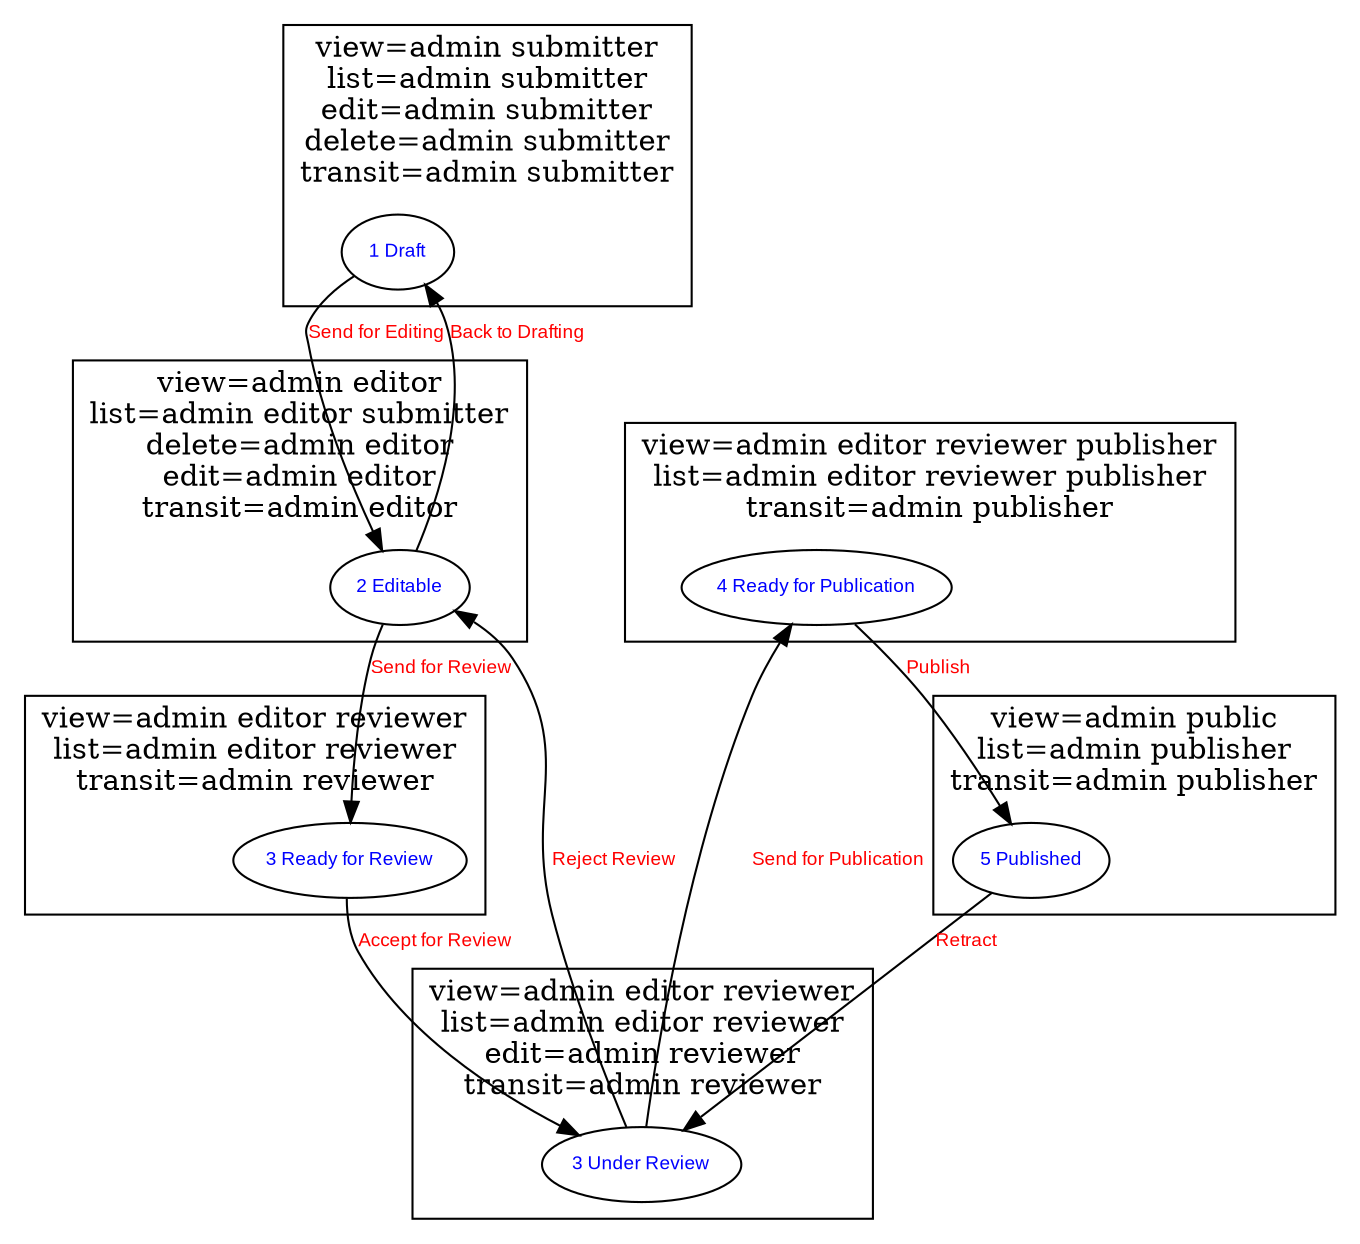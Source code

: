 digraph g {compound="true";bgcolor="";fontcolor="";fontname="";fontsize="";label="";margin="";nodesep="";rankdir="TB";ranksep="";ratio="";size="";subgraph cluster_cdraft{bgcolor="";color="";fillcolor="";fontcolor="";fontname="";fontsize="";label="view=admin submitter\nlist=admin submitter\nedit=admin submitter\ndelete=admin submitter\ntransit=admin submitter";labeljust="";labelloc="";style="";node[label="1 Draft", color="",fillcolor="",fixedsize="",fontcolor="#0000FF",fontname="Arial",fontsize="9",height="",shape="",style="",URL="",width="",] {draft};}subgraph cluster_ceditable{bgcolor="";color="";fillcolor="";fontcolor="";fontname="";fontsize="";label="view=admin editor\nlist=admin editor submitter\ndelete=admin editor\nedit=admin editor\ntransit=admin editor";labeljust="";labelloc="";style="";node[label="2 Editable", color="",fillcolor="",fixedsize="",fontcolor="#0000FF",fontname="Arial",fontsize="9",height="",shape="",style="",URL="",width="",] {editable};}subgraph cluster_cavailable_for_review{bgcolor="";color="";fillcolor="";fontcolor="";fontname="";fontsize="";label="view=admin editor reviewer\nlist=admin editor reviewer\ntransit=admin reviewer";labeljust="";labelloc="";style="";node[label="3 Ready for Review", color="",fillcolor="",fixedsize="",fontcolor="#0000FF",fontname="Arial",fontsize="9",height="",shape="",style="",URL="",width="",] {available_for_review};}subgraph cluster_creview{bgcolor="";color="";fillcolor="";fontcolor="";fontname="";fontsize="";label="view=admin editor reviewer\nlist=admin editor reviewer\nedit=admin reviewer\ntransit=admin reviewer";labeljust="";labelloc="";style="";node[label="3 Under Review", color="",fillcolor="",fixedsize="",fontcolor="#0000FF",fontname="Arial",fontsize="9",height="",shape="",style="",URL="",width="",] {review};}subgraph cluster_cavailable_for_publication{bgcolor="";color="";fillcolor="";fontcolor="";fontname="";fontsize="";label="view=admin editor reviewer publisher\nlist=admin editor reviewer publisher\ntransit=admin publisher";labeljust="";labelloc="";style="";node[label="4 Ready for Publication", color="",fillcolor="",fixedsize="",fontcolor="#0000FF",fontname="Arial",fontsize="9",height="",shape="",style="",URL="",width="",] {available_for_publication};}subgraph cluster_cpublish{bgcolor="";color="";fillcolor="";fontcolor="";fontname="";fontsize="";label="view=admin public\nlist=admin publisher\ntransit=admin publisher";labeljust="";labelloc="";style="";node[label="5 Published", color="",fillcolor="",fixedsize="",fontcolor="#0000FF",fontname="Arial",fontsize="9",height="",shape="",style="",URL="",width="",] {publish};}edge[arrowhead="",arrowsize="",arrowtail="",constraint="",color="",decorate="",dir="",fontcolor="#FF0000",fontname="Arial",fontsize="9",headlabel="",headport="",label="Send for Editing",labeldistance="",labelfloat="",labelfontcolor="",labelfontname="",labelfontsize="",minlen="",samehead="",sametail="",style="",taillabel="",tailport="",URL="",lhead="",ltail=""] draft -> editable;edge[arrowhead="",arrowsize="",arrowtail="",constraint="",color="",decorate="",dir="",fontcolor="#FF0000",fontname="Arial",fontsize="9",headlabel="",headport="",label="Back to Drafting",labeldistance="",labelfloat="",labelfontcolor="",labelfontname="",labelfontsize="",minlen="",samehead="",sametail="",style="",taillabel="",tailport="",URL="",lhead="",ltail=""] editable -> draft;edge[arrowhead="",arrowsize="",arrowtail="",constraint="",color="",decorate="",dir="",fontcolor="#FF0000",fontname="Arial",fontsize="9",headlabel="",headport="",label="Send for Review",labeldistance="",labelfloat="",labelfontcolor="",labelfontname="",labelfontsize="",minlen="",samehead="",sametail="",style="",taillabel="",tailport="",URL="",lhead="",ltail=""] editable -> available_for_review;edge[arrowhead="",arrowsize="",arrowtail="",constraint="",color="",decorate="",dir="",fontcolor="#FF0000",fontname="Arial",fontsize="9",headlabel="",headport="",label="Accept for Review",labeldistance="",labelfloat="",labelfontcolor="",labelfontname="",labelfontsize="",minlen="",samehead="",sametail="",style="",taillabel="",tailport="",URL="",lhead="",ltail=""] available_for_review -> review;edge[arrowhead="",arrowsize="",arrowtail="",constraint="",color="",decorate="",dir="",fontcolor="#FF0000",fontname="Arial",fontsize="9",headlabel="",headport="",label="Send for Publication",labeldistance="",labelfloat="",labelfontcolor="",labelfontname="",labelfontsize="",minlen="",samehead="",sametail="",style="",taillabel="",tailport="",URL="",lhead="",ltail=""] review -> available_for_publication;edge[arrowhead="",arrowsize="",arrowtail="",constraint="",color="",decorate="",dir="",fontcolor="#FF0000",fontname="Arial",fontsize="9",headlabel="",headport="",label="Reject Review",labeldistance="",labelfloat="",labelfontcolor="",labelfontname="",labelfontsize="",minlen="",samehead="",sametail="",style="",taillabel="",tailport="",URL="",lhead="",ltail=""] review -> editable;edge[arrowhead="",arrowsize="",arrowtail="",constraint="",color="",decorate="",dir="",fontcolor="#FF0000",fontname="Arial",fontsize="9",headlabel="",headport="",label="Publish",labeldistance="",labelfloat="",labelfontcolor="",labelfontname="",labelfontsize="",minlen="",samehead="",sametail="",style="",taillabel="",tailport="",URL="",lhead="",ltail=""] available_for_publication -> publish;edge[arrowhead="",arrowsize="",arrowtail="",constraint="",color="",decorate="",dir="",fontcolor="#FF0000",fontname="Arial",fontsize="9",headlabel="",headport="",label="Retract",labeldistance="",labelfloat="",labelfontcolor="",labelfontname="",labelfontsize="",minlen="",samehead="",sametail="",style="",taillabel="",tailport="",URL="",lhead="",ltail=""] publish -> review;}


